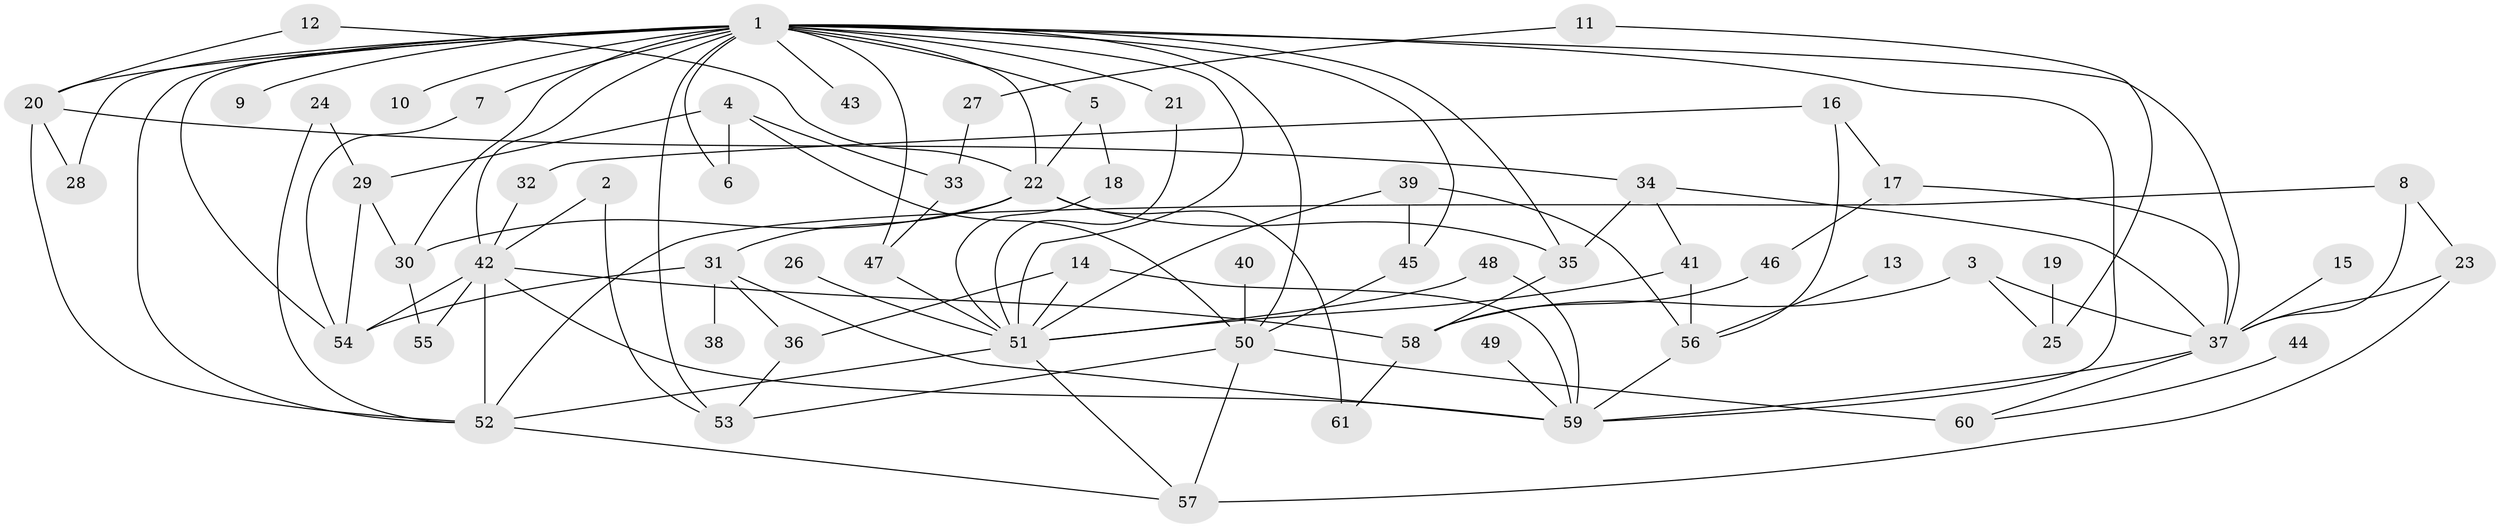 // original degree distribution, {9: 0.008264462809917356, 7: 0.024793388429752067, 8: 0.008264462809917356, 10: 0.008264462809917356, 2: 0.256198347107438, 4: 0.1487603305785124, 6: 0.03305785123966942, 3: 0.2396694214876033, 5: 0.03305785123966942, 1: 0.2396694214876033}
// Generated by graph-tools (version 1.1) at 2025/25/03/09/25 03:25:25]
// undirected, 61 vertices, 109 edges
graph export_dot {
graph [start="1"]
  node [color=gray90,style=filled];
  1;
  2;
  3;
  4;
  5;
  6;
  7;
  8;
  9;
  10;
  11;
  12;
  13;
  14;
  15;
  16;
  17;
  18;
  19;
  20;
  21;
  22;
  23;
  24;
  25;
  26;
  27;
  28;
  29;
  30;
  31;
  32;
  33;
  34;
  35;
  36;
  37;
  38;
  39;
  40;
  41;
  42;
  43;
  44;
  45;
  46;
  47;
  48;
  49;
  50;
  51;
  52;
  53;
  54;
  55;
  56;
  57;
  58;
  59;
  60;
  61;
  1 -- 5 [weight=1.0];
  1 -- 6 [weight=1.0];
  1 -- 7 [weight=1.0];
  1 -- 9 [weight=1.0];
  1 -- 10 [weight=1.0];
  1 -- 20 [weight=1.0];
  1 -- 21 [weight=1.0];
  1 -- 22 [weight=1.0];
  1 -- 28 [weight=1.0];
  1 -- 30 [weight=1.0];
  1 -- 35 [weight=1.0];
  1 -- 37 [weight=1.0];
  1 -- 42 [weight=1.0];
  1 -- 43 [weight=1.0];
  1 -- 45 [weight=1.0];
  1 -- 47 [weight=1.0];
  1 -- 50 [weight=1.0];
  1 -- 51 [weight=1.0];
  1 -- 52 [weight=1.0];
  1 -- 53 [weight=1.0];
  1 -- 54 [weight=1.0];
  1 -- 59 [weight=1.0];
  2 -- 42 [weight=1.0];
  2 -- 53 [weight=1.0];
  3 -- 25 [weight=1.0];
  3 -- 37 [weight=1.0];
  3 -- 58 [weight=1.0];
  4 -- 6 [weight=1.0];
  4 -- 29 [weight=1.0];
  4 -- 33 [weight=1.0];
  4 -- 50 [weight=1.0];
  5 -- 18 [weight=1.0];
  5 -- 22 [weight=1.0];
  7 -- 54 [weight=1.0];
  8 -- 23 [weight=1.0];
  8 -- 37 [weight=1.0];
  8 -- 52 [weight=1.0];
  11 -- 25 [weight=1.0];
  11 -- 27 [weight=1.0];
  12 -- 20 [weight=1.0];
  12 -- 22 [weight=1.0];
  13 -- 56 [weight=1.0];
  14 -- 36 [weight=1.0];
  14 -- 51 [weight=1.0];
  14 -- 59 [weight=1.0];
  15 -- 37 [weight=1.0];
  16 -- 17 [weight=1.0];
  16 -- 32 [weight=1.0];
  16 -- 56 [weight=1.0];
  17 -- 37 [weight=1.0];
  17 -- 46 [weight=1.0];
  18 -- 51 [weight=1.0];
  19 -- 25 [weight=1.0];
  20 -- 28 [weight=1.0];
  20 -- 34 [weight=1.0];
  20 -- 52 [weight=1.0];
  21 -- 51 [weight=1.0];
  22 -- 30 [weight=1.0];
  22 -- 31 [weight=1.0];
  22 -- 35 [weight=1.0];
  22 -- 61 [weight=1.0];
  23 -- 37 [weight=1.0];
  23 -- 57 [weight=1.0];
  24 -- 29 [weight=1.0];
  24 -- 52 [weight=1.0];
  26 -- 51 [weight=1.0];
  27 -- 33 [weight=1.0];
  29 -- 30 [weight=1.0];
  29 -- 54 [weight=1.0];
  30 -- 55 [weight=1.0];
  31 -- 36 [weight=1.0];
  31 -- 38 [weight=1.0];
  31 -- 54 [weight=1.0];
  31 -- 59 [weight=1.0];
  32 -- 42 [weight=1.0];
  33 -- 47 [weight=1.0];
  34 -- 35 [weight=1.0];
  34 -- 37 [weight=1.0];
  34 -- 41 [weight=1.0];
  35 -- 58 [weight=1.0];
  36 -- 53 [weight=1.0];
  37 -- 59 [weight=1.0];
  37 -- 60 [weight=1.0];
  39 -- 45 [weight=1.0];
  39 -- 51 [weight=1.0];
  39 -- 56 [weight=1.0];
  40 -- 50 [weight=1.0];
  41 -- 51 [weight=1.0];
  41 -- 56 [weight=1.0];
  42 -- 52 [weight=1.0];
  42 -- 54 [weight=2.0];
  42 -- 55 [weight=1.0];
  42 -- 58 [weight=1.0];
  42 -- 59 [weight=1.0];
  44 -- 60 [weight=1.0];
  45 -- 50 [weight=1.0];
  46 -- 58 [weight=1.0];
  47 -- 51 [weight=1.0];
  48 -- 51 [weight=1.0];
  48 -- 59 [weight=1.0];
  49 -- 59 [weight=1.0];
  50 -- 53 [weight=1.0];
  50 -- 57 [weight=1.0];
  50 -- 60 [weight=2.0];
  51 -- 52 [weight=1.0];
  51 -- 57 [weight=1.0];
  52 -- 57 [weight=1.0];
  56 -- 59 [weight=1.0];
  58 -- 61 [weight=1.0];
}
